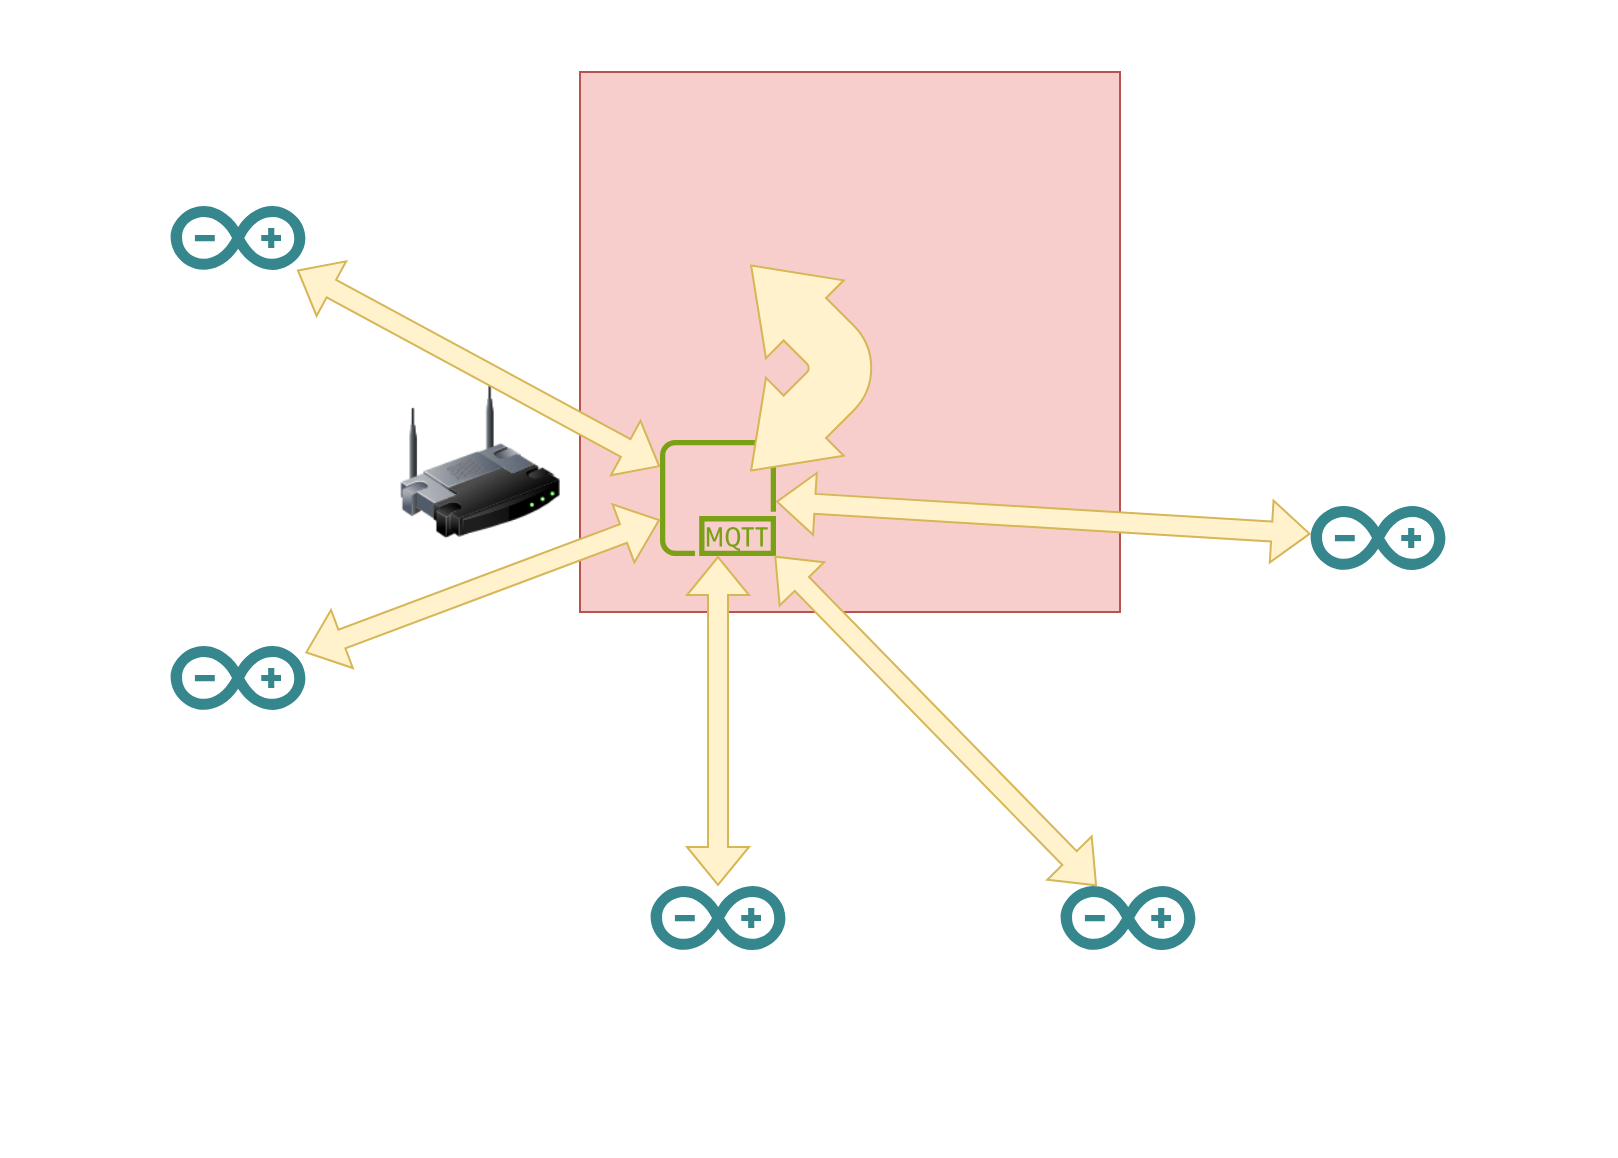 <mxfile version="21.7.4" type="device">
  <diagram name="Page-1" id="BOFQhIm2D2g_-B_I5kOV">
    <mxGraphModel dx="1444" dy="764" grid="1" gridSize="10" guides="1" tooltips="1" connect="1" arrows="1" fold="1" page="1" pageScale="1" pageWidth="850" pageHeight="1100" math="0" shadow="0">
      <root>
        <mxCell id="0" />
        <mxCell id="1" parent="0" />
        <mxCell id="fQ9dlBRiMaqF3TeSZdRr-10" value="" style="shape=image;html=1;verticalAlign=top;verticalLabelPosition=bottom;labelBackgroundColor=#ffffff;imageAspect=0;aspect=fixed;image=https://cdn2.iconfinder.com/data/icons/electronic-13/480/3-electronic-arduino-chipset-icon-2-128.png" vertex="1" parent="1">
          <mxGeometry x="30.0" y="240" width="238" height="238" as="geometry" />
        </mxCell>
        <mxCell id="fQ9dlBRiMaqF3TeSZdRr-6" value="" style="whiteSpace=wrap;html=1;aspect=fixed;fillColor=#f8cecc;strokeColor=#b85450;" vertex="1" parent="1">
          <mxGeometry x="320" y="56" width="270" height="270" as="geometry" />
        </mxCell>
        <mxCell id="fQ9dlBRiMaqF3TeSZdRr-1" value="" style="shape=image;html=1;verticalAlign=top;verticalLabelPosition=bottom;labelBackgroundColor=#ffffff;imageAspect=0;aspect=fixed;image=https://cdn1.iconfinder.com/data/icons/fruit-136/64/Fruit_iconfree_Filled_Outline_raspberry-healthy-organic-food-fruit_icon-128.png;opacity=30;" vertex="1" parent="1">
          <mxGeometry x="370" y="110" width="188" height="188" as="geometry" />
        </mxCell>
        <mxCell id="fQ9dlBRiMaqF3TeSZdRr-2" value="" style="sketch=0;outlineConnect=0;fontColor=#232F3E;gradientColor=none;fillColor=#7AA116;strokeColor=none;dashed=0;verticalLabelPosition=bottom;verticalAlign=top;align=center;html=1;fontSize=12;fontStyle=0;aspect=fixed;pointerEvents=1;shape=mxgraph.aws4.mqtt_protocol;" vertex="1" parent="1">
          <mxGeometry x="360" y="240" width="58" height="58" as="geometry" />
        </mxCell>
        <mxCell id="fQ9dlBRiMaqF3TeSZdRr-7" value="" style="group" vertex="1" connectable="0" parent="1">
          <mxGeometry x="30.0" y="20" width="238" height="238" as="geometry" />
        </mxCell>
        <mxCell id="fQ9dlBRiMaqF3TeSZdRr-4" value="" style="shape=image;html=1;verticalAlign=top;verticalLabelPosition=bottom;labelBackgroundColor=#ffffff;imageAspect=0;aspect=fixed;image=https://cdn2.iconfinder.com/data/icons/electronic-13/480/3-electronic-arduino-chipset-icon-2-128.png" vertex="1" parent="fQ9dlBRiMaqF3TeSZdRr-7">
          <mxGeometry width="238" height="238" as="geometry" />
        </mxCell>
        <mxCell id="fQ9dlBRiMaqF3TeSZdRr-3" value="" style="dashed=0;outlineConnect=0;html=1;align=center;labelPosition=center;verticalLabelPosition=bottom;verticalAlign=top;shape=mxgraph.weblogos.arduino;fillColor=#36868D;strokeColor=none" vertex="1" parent="fQ9dlBRiMaqF3TeSZdRr-7">
          <mxGeometry x="85.3" y="103" width="67.4" height="32" as="geometry" />
        </mxCell>
        <mxCell id="fQ9dlBRiMaqF3TeSZdRr-11" value="" style="image;html=1;image=img/lib/clip_art/networking/Wireless_Router_128x128.png" vertex="1" parent="1">
          <mxGeometry x="230" y="210" width="80" height="80" as="geometry" />
        </mxCell>
        <mxCell id="fQ9dlBRiMaqF3TeSZdRr-12" value="" style="shape=image;html=1;verticalAlign=top;verticalLabelPosition=bottom;labelBackgroundColor=#ffffff;imageAspect=0;aspect=fixed;image=https://cdn1.iconfinder.com/data/icons/ionicons-fill-vol-2/512/logo-python-128.png" vertex="1" parent="1">
          <mxGeometry x="320" y="56" width="128" height="128" as="geometry" />
        </mxCell>
        <mxCell id="fQ9dlBRiMaqF3TeSZdRr-13" value="" style="html=1;shadow=0;dashed=0;align=center;verticalAlign=middle;shape=mxgraph.arrows2.bendDoubleArrow;dy=15;dx=38;arrowHead=55;rounded=1;rotation=135;fillColor=#fff2cc;strokeColor=#d6b656;" vertex="1" parent="1">
          <mxGeometry x="375" y="154" width="100" height="100" as="geometry" />
        </mxCell>
        <mxCell id="fQ9dlBRiMaqF3TeSZdRr-14" value="" style="shape=flexArrow;endArrow=classic;startArrow=classic;html=1;rounded=0;fillColor=#fff2cc;strokeColor=#d6b656;" edge="1" parent="1" source="fQ9dlBRiMaqF3TeSZdRr-9" target="fQ9dlBRiMaqF3TeSZdRr-2">
          <mxGeometry width="100" height="100" relative="1" as="geometry">
            <mxPoint x="240" y="360" as="sourcePoint" />
            <mxPoint x="340" y="260" as="targetPoint" />
          </mxGeometry>
        </mxCell>
        <mxCell id="fQ9dlBRiMaqF3TeSZdRr-9" value="" style="dashed=0;outlineConnect=0;html=1;align=center;labelPosition=center;verticalLabelPosition=bottom;verticalAlign=top;shape=mxgraph.weblogos.arduino;fillColor=#36868D;strokeColor=none" vertex="1" parent="1">
          <mxGeometry x="115.3" y="343" width="67.4" height="32" as="geometry" />
        </mxCell>
        <mxCell id="fQ9dlBRiMaqF3TeSZdRr-15" value="" style="shape=flexArrow;endArrow=classic;startArrow=classic;html=1;rounded=0;fillColor=#fff2cc;strokeColor=#d6b656;" edge="1" parent="1" source="fQ9dlBRiMaqF3TeSZdRr-3" target="fQ9dlBRiMaqF3TeSZdRr-2">
          <mxGeometry width="100" height="100" relative="1" as="geometry">
            <mxPoint x="210" y="190" as="sourcePoint" />
            <mxPoint x="310" y="90" as="targetPoint" />
          </mxGeometry>
        </mxCell>
        <mxCell id="fQ9dlBRiMaqF3TeSZdRr-16" value="" style="shape=image;html=1;verticalAlign=top;verticalLabelPosition=bottom;labelBackgroundColor=#ffffff;imageAspect=0;aspect=fixed;image=https://cdn2.iconfinder.com/data/icons/electronic-13/480/3-electronic-arduino-chipset-icon-2-128.png" vertex="1" parent="1">
          <mxGeometry x="270" y="360" width="238" height="238" as="geometry" />
        </mxCell>
        <mxCell id="fQ9dlBRiMaqF3TeSZdRr-17" value="" style="dashed=0;outlineConnect=0;html=1;align=center;labelPosition=center;verticalLabelPosition=bottom;verticalAlign=top;shape=mxgraph.weblogos.arduino;fillColor=#36868D;strokeColor=none" vertex="1" parent="1">
          <mxGeometry x="355.3" y="463" width="67.4" height="32" as="geometry" />
        </mxCell>
        <mxCell id="fQ9dlBRiMaqF3TeSZdRr-18" value="" style="shape=flexArrow;endArrow=classic;startArrow=classic;html=1;rounded=0;fillColor=#fff2cc;strokeColor=#d6b656;" edge="1" parent="1" source="fQ9dlBRiMaqF3TeSZdRr-17" target="fQ9dlBRiMaqF3TeSZdRr-2">
          <mxGeometry width="100" height="100" relative="1" as="geometry">
            <mxPoint x="360" y="420" as="sourcePoint" />
            <mxPoint x="460" y="320" as="targetPoint" />
          </mxGeometry>
        </mxCell>
        <mxCell id="fQ9dlBRiMaqF3TeSZdRr-19" value="" style="shape=image;html=1;verticalAlign=top;verticalLabelPosition=bottom;labelBackgroundColor=#ffffff;imageAspect=0;aspect=fixed;image=https://cdn2.iconfinder.com/data/icons/electronic-13/480/3-electronic-arduino-chipset-icon-2-128.png" vertex="1" parent="1">
          <mxGeometry x="475" y="360" width="238" height="238" as="geometry" />
        </mxCell>
        <mxCell id="fQ9dlBRiMaqF3TeSZdRr-20" value="" style="dashed=0;outlineConnect=0;html=1;align=center;labelPosition=center;verticalLabelPosition=bottom;verticalAlign=top;shape=mxgraph.weblogos.arduino;fillColor=#36868D;strokeColor=none" vertex="1" parent="1">
          <mxGeometry x="560.3" y="463" width="67.4" height="32" as="geometry" />
        </mxCell>
        <mxCell id="fQ9dlBRiMaqF3TeSZdRr-21" value="" style="shape=flexArrow;endArrow=classic;startArrow=classic;html=1;rounded=0;fillColor=#fff2cc;strokeColor=#d6b656;" edge="1" parent="1" source="fQ9dlBRiMaqF3TeSZdRr-2" target="fQ9dlBRiMaqF3TeSZdRr-20">
          <mxGeometry width="100" height="100" relative="1" as="geometry">
            <mxPoint x="360" y="420" as="sourcePoint" />
            <mxPoint x="710" y="300" as="targetPoint" />
          </mxGeometry>
        </mxCell>
        <mxCell id="fQ9dlBRiMaqF3TeSZdRr-22" value="" style="shape=image;html=1;verticalAlign=top;verticalLabelPosition=bottom;labelBackgroundColor=#ffffff;imageAspect=0;aspect=fixed;image=https://cdn2.iconfinder.com/data/icons/electronic-13/480/3-electronic-arduino-chipset-icon-2-128.png" vertex="1" parent="1">
          <mxGeometry x="600" y="170" width="238" height="238" as="geometry" />
        </mxCell>
        <mxCell id="fQ9dlBRiMaqF3TeSZdRr-23" value="" style="dashed=0;outlineConnect=0;html=1;align=center;labelPosition=center;verticalLabelPosition=bottom;verticalAlign=top;shape=mxgraph.weblogos.arduino;fillColor=#36868D;strokeColor=none" vertex="1" parent="1">
          <mxGeometry x="685.3" y="273" width="67.4" height="32" as="geometry" />
        </mxCell>
        <mxCell id="fQ9dlBRiMaqF3TeSZdRr-24" value="" style="shape=flexArrow;endArrow=classic;startArrow=classic;html=1;rounded=0;fillColor=#fff2cc;strokeColor=#d6b656;" edge="1" parent="1" source="fQ9dlBRiMaqF3TeSZdRr-2" target="fQ9dlBRiMaqF3TeSZdRr-23">
          <mxGeometry width="100" height="100" relative="1" as="geometry">
            <mxPoint x="360" y="350" as="sourcePoint" />
            <mxPoint x="460" y="250" as="targetPoint" />
          </mxGeometry>
        </mxCell>
      </root>
    </mxGraphModel>
  </diagram>
</mxfile>
